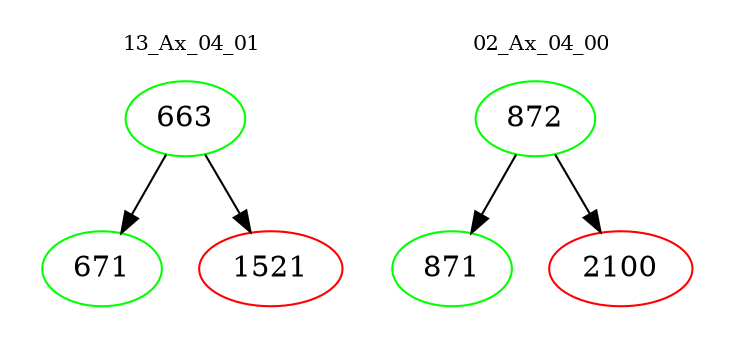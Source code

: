 digraph{
subgraph cluster_0 {
color = white
label = "13_Ax_04_01";
fontsize=10;
T0_663 [label="663", color="green"]
T0_663 -> T0_671 [color="black"]
T0_671 [label="671", color="green"]
T0_663 -> T0_1521 [color="black"]
T0_1521 [label="1521", color="red"]
}
subgraph cluster_1 {
color = white
label = "02_Ax_04_00";
fontsize=10;
T1_872 [label="872", color="green"]
T1_872 -> T1_871 [color="black"]
T1_871 [label="871", color="green"]
T1_872 -> T1_2100 [color="black"]
T1_2100 [label="2100", color="red"]
}
}
